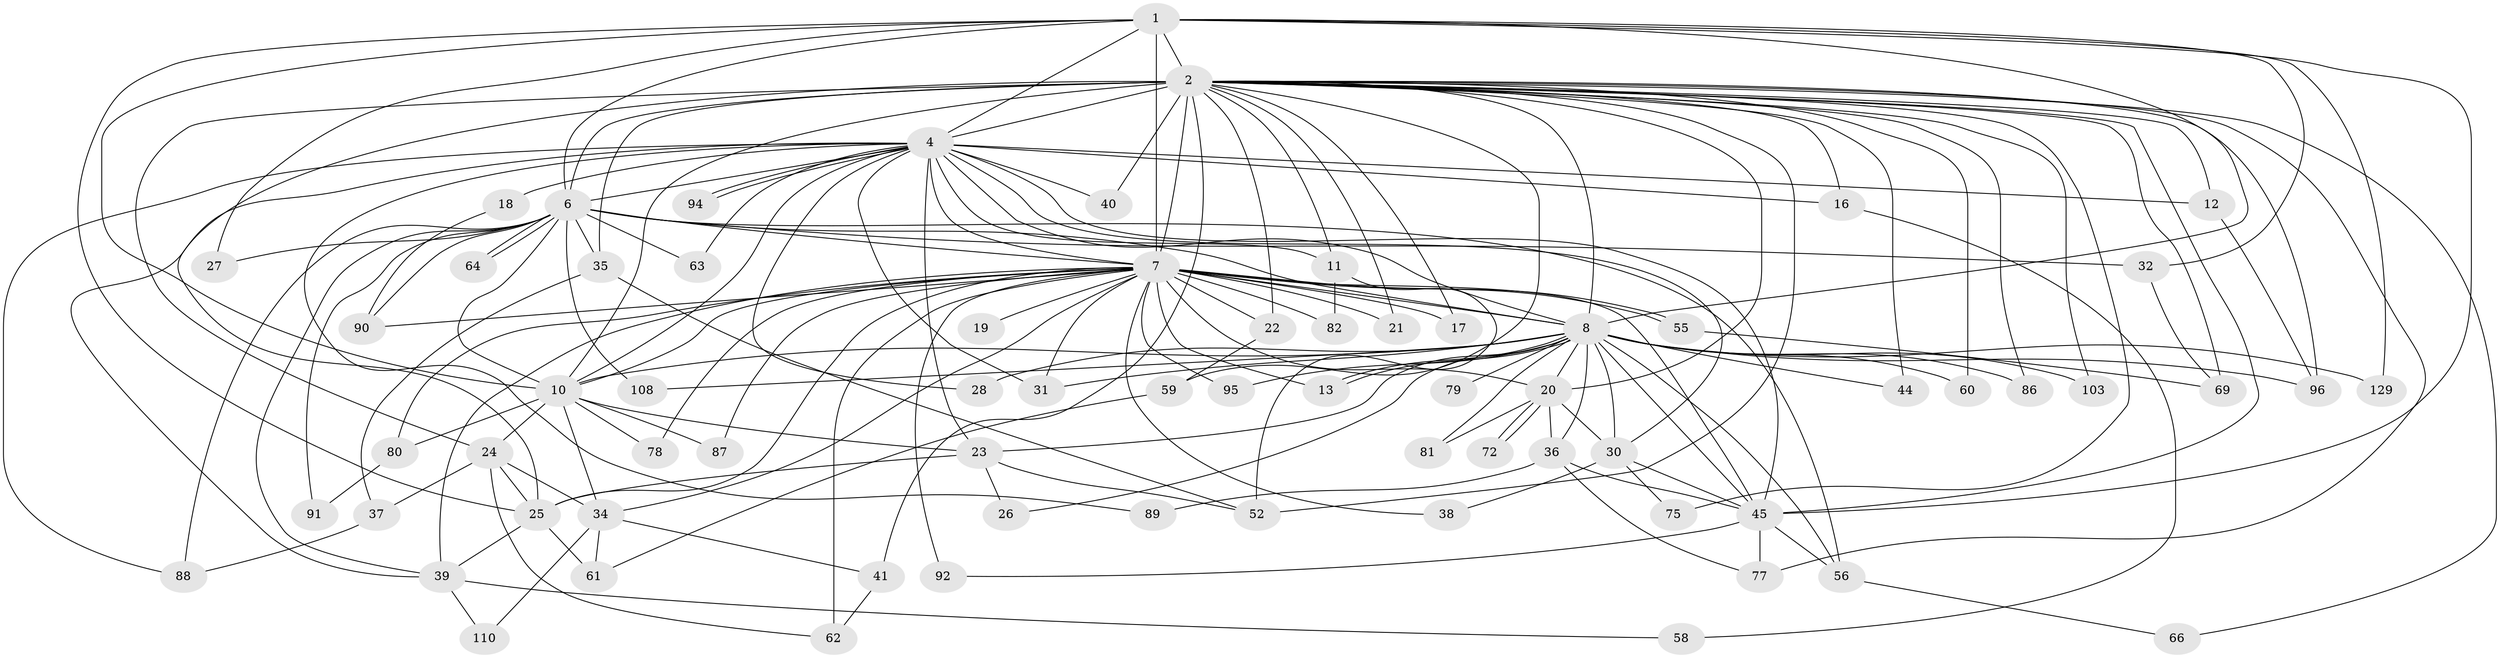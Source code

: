 // original degree distribution, {18: 0.014285714285714285, 22: 0.014285714285714285, 19: 0.007142857142857143, 32: 0.014285714285714285, 24: 0.007142857142857143, 29: 0.007142857142857143, 28: 0.007142857142857143, 4: 0.07142857142857142, 3: 0.22142857142857142, 2: 0.55, 10: 0.007142857142857143, 6: 0.02857142857142857, 7: 0.02142857142857143, 5: 0.02142857142857143, 9: 0.007142857142857143}
// Generated by graph-tools (version 1.1) at 2025/13/03/09/25 04:13:46]
// undirected, 70 vertices, 170 edges
graph export_dot {
graph [start="1"]
  node [color=gray90,style=filled];
  1;
  2 [super="+106+124+132+5+3"];
  4 [super="+118+125+139+14+74+93"];
  6 [super="+54"];
  7 [super="+115+140+105+67+68+9"];
  8 [super="+100+33"];
  10 [super="+51"];
  11;
  12;
  13;
  16;
  17;
  18;
  19;
  20 [super="+29"];
  21;
  22;
  23 [super="+84"];
  24;
  25 [super="+102+99+112"];
  26;
  27;
  28;
  30;
  31;
  32;
  34;
  35;
  36 [super="+83"];
  37;
  38;
  39 [super="+65"];
  40;
  41 [super="+71"];
  44;
  45 [super="+119+126+116+49+97+48"];
  52 [super="+73"];
  55;
  56 [super="+123"];
  58;
  59;
  60;
  61;
  62 [super="+122"];
  63;
  64;
  66;
  69 [super="+111"];
  72;
  75;
  77;
  78;
  79;
  80;
  81;
  82 [super="+136"];
  86;
  87;
  88 [super="+130+133"];
  89;
  90 [super="+109"];
  91;
  92;
  94;
  95;
  96 [super="+134"];
  103;
  108;
  110;
  129;
  1 -- 2 [weight=5];
  1 -- 4;
  1 -- 6 [weight=2];
  1 -- 7 [weight=2];
  1 -- 8;
  1 -- 10 [weight=2];
  1 -- 25;
  1 -- 27;
  1 -- 32;
  1 -- 45;
  1 -- 129;
  2 -- 4 [weight=6];
  2 -- 6 [weight=4];
  2 -- 7 [weight=11];
  2 -- 8 [weight=5];
  2 -- 10 [weight=3];
  2 -- 12;
  2 -- 21;
  2 -- 24 [weight=2];
  2 -- 40;
  2 -- 41;
  2 -- 44;
  2 -- 77;
  2 -- 86;
  2 -- 66;
  2 -- 11;
  2 -- 16;
  2 -- 17;
  2 -- 22;
  2 -- 25 [weight=2];
  2 -- 59;
  2 -- 69;
  2 -- 75;
  2 -- 20;
  2 -- 96;
  2 -- 35;
  2 -- 103;
  2 -- 45;
  2 -- 60;
  2 -- 52;
  4 -- 6;
  4 -- 7 [weight=4];
  4 -- 8;
  4 -- 10 [weight=3];
  4 -- 11;
  4 -- 12;
  4 -- 16;
  4 -- 18 [weight=2];
  4 -- 28;
  4 -- 40;
  4 -- 63;
  4 -- 89;
  4 -- 94;
  4 -- 94;
  4 -- 88;
  4 -- 30;
  4 -- 39;
  4 -- 45;
  4 -- 31;
  4 -- 23;
  6 -- 7 [weight=3];
  6 -- 8;
  6 -- 10;
  6 -- 27;
  6 -- 32;
  6 -- 35;
  6 -- 39;
  6 -- 56;
  6 -- 63;
  6 -- 64;
  6 -- 64;
  6 -- 88 [weight=2];
  6 -- 91;
  6 -- 108;
  6 -- 90;
  7 -- 8 [weight=4];
  7 -- 10 [weight=4];
  7 -- 21;
  7 -- 31;
  7 -- 38;
  7 -- 39;
  7 -- 55;
  7 -- 55;
  7 -- 62 [weight=2];
  7 -- 80;
  7 -- 20 [weight=3];
  7 -- 25;
  7 -- 45 [weight=2];
  7 -- 87;
  7 -- 13;
  7 -- 78;
  7 -- 17;
  7 -- 82;
  7 -- 19;
  7 -- 22;
  7 -- 90;
  7 -- 92 [weight=2];
  7 -- 95;
  7 -- 34;
  8 -- 10;
  8 -- 13;
  8 -- 13;
  8 -- 23;
  8 -- 26;
  8 -- 28;
  8 -- 30;
  8 -- 31;
  8 -- 44;
  8 -- 60;
  8 -- 79 [weight=2];
  8 -- 81;
  8 -- 86;
  8 -- 95;
  8 -- 103;
  8 -- 108;
  8 -- 129;
  8 -- 45;
  8 -- 56;
  8 -- 96;
  8 -- 20;
  8 -- 36;
  10 -- 23;
  10 -- 24;
  10 -- 80;
  10 -- 87;
  10 -- 34;
  10 -- 78;
  11 -- 52;
  11 -- 82;
  12 -- 96;
  16 -- 58;
  18 -- 90;
  20 -- 30;
  20 -- 36;
  20 -- 72;
  20 -- 72;
  20 -- 81;
  22 -- 59;
  23 -- 26;
  23 -- 25;
  23 -- 52;
  24 -- 25;
  24 -- 34;
  24 -- 37;
  24 -- 62;
  25 -- 61 [weight=2];
  25 -- 39;
  30 -- 38;
  30 -- 45;
  30 -- 75;
  32 -- 69;
  34 -- 41;
  34 -- 61;
  34 -- 110;
  35 -- 37;
  35 -- 52;
  36 -- 89;
  36 -- 45;
  36 -- 77;
  37 -- 88;
  39 -- 58;
  39 -- 110;
  41 -- 62;
  45 -- 56;
  45 -- 77;
  45 -- 92;
  55 -- 69;
  56 -- 66;
  59 -- 61;
  80 -- 91;
}
